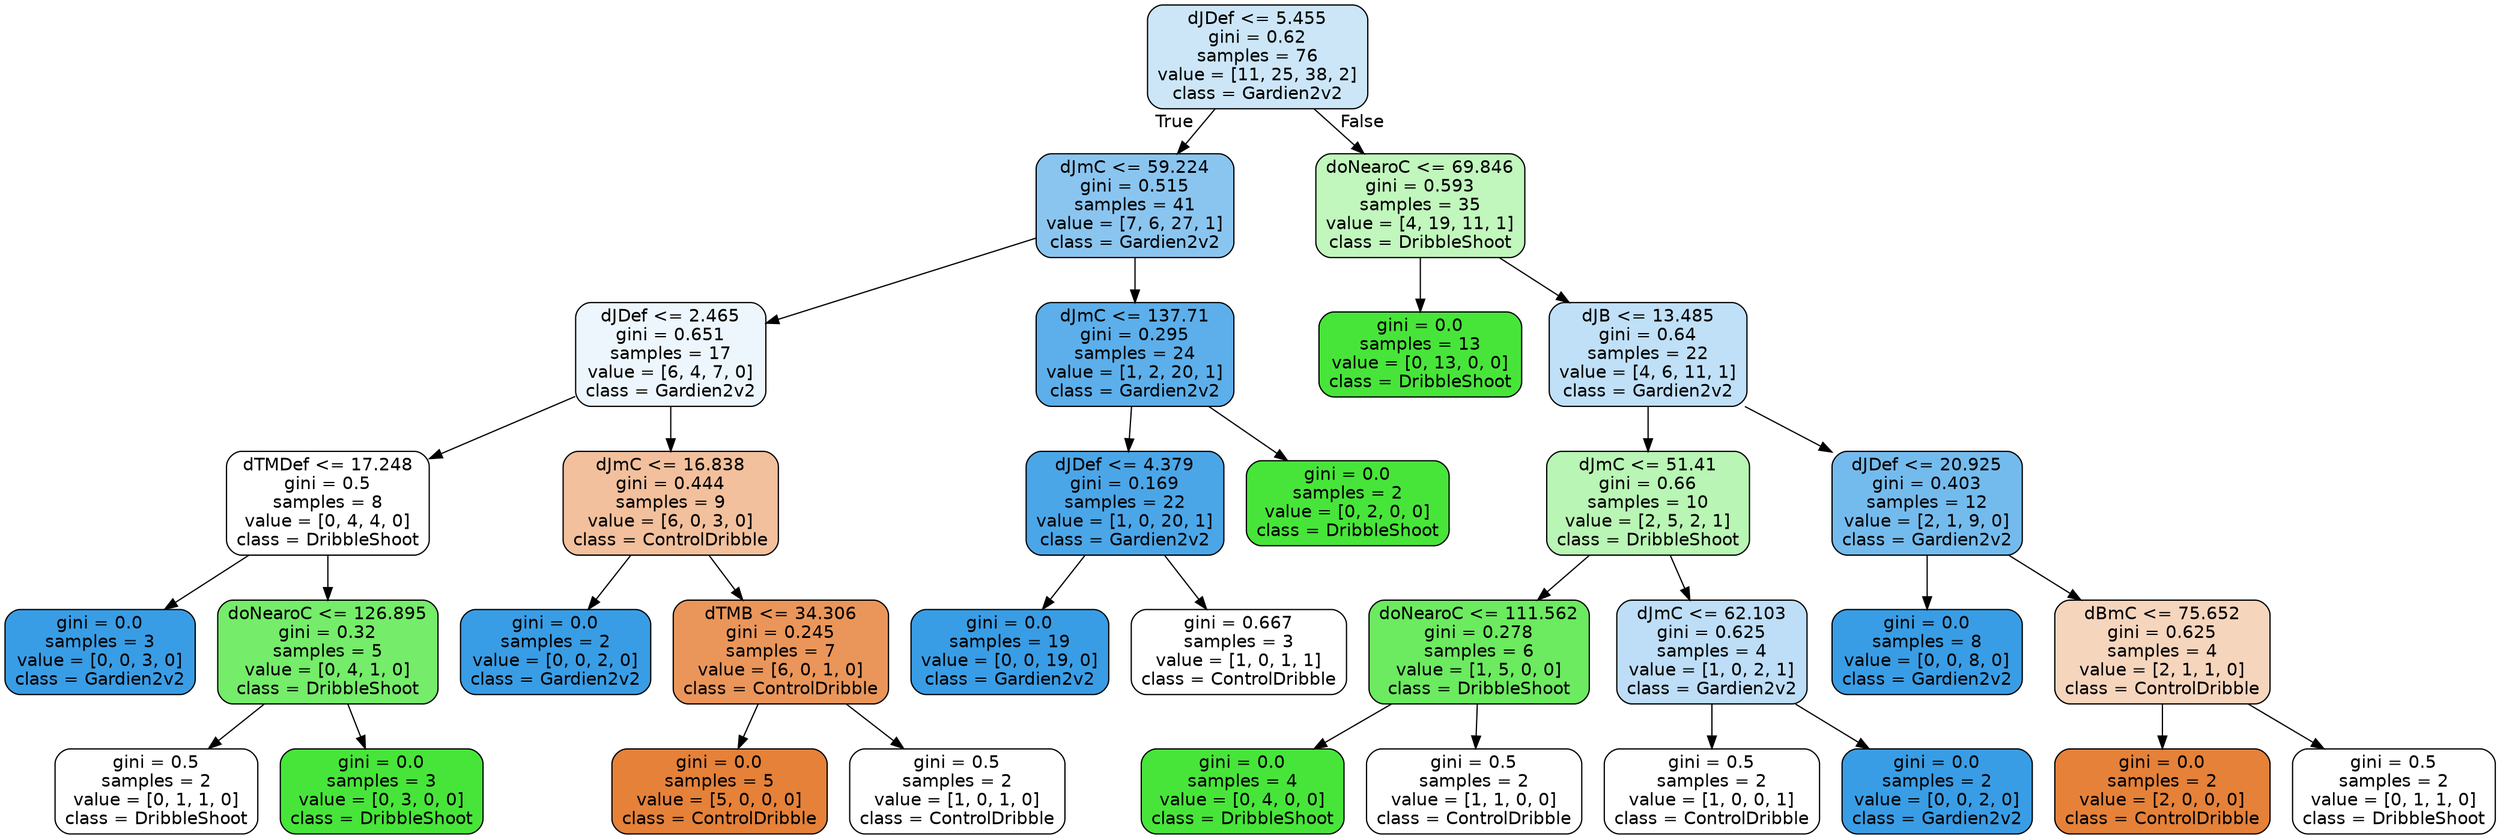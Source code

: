 digraph Tree {
node [shape=box, style="filled, rounded", color="black", fontname=helvetica] ;
edge [fontname=helvetica] ;
0 [label="dJDef <= 5.455\ngini = 0.62\nsamples = 76\nvalue = [11, 25, 38, 2]\nclass = Gardien2v2", fillcolor="#399de541"] ;
1 [label="dJmC <= 59.224\ngini = 0.515\nsamples = 41\nvalue = [7, 6, 27, 1]\nclass = Gardien2v2", fillcolor="#399de596"] ;
0 -> 1 [labeldistance=2.5, labelangle=45, headlabel="True"] ;
2 [label="dJDef <= 2.465\ngini = 0.651\nsamples = 17\nvalue = [6, 4, 7, 0]\nclass = Gardien2v2", fillcolor="#399de517"] ;
1 -> 2 ;
3 [label="dTMDef <= 17.248\ngini = 0.5\nsamples = 8\nvalue = [0, 4, 4, 0]\nclass = DribbleShoot", fillcolor="#47e53900"] ;
2 -> 3 ;
4 [label="gini = 0.0\nsamples = 3\nvalue = [0, 0, 3, 0]\nclass = Gardien2v2", fillcolor="#399de5ff"] ;
3 -> 4 ;
5 [label="doNearoC <= 126.895\ngini = 0.32\nsamples = 5\nvalue = [0, 4, 1, 0]\nclass = DribbleShoot", fillcolor="#47e539bf"] ;
3 -> 5 ;
6 [label="gini = 0.5\nsamples = 2\nvalue = [0, 1, 1, 0]\nclass = DribbleShoot", fillcolor="#47e53900"] ;
5 -> 6 ;
7 [label="gini = 0.0\nsamples = 3\nvalue = [0, 3, 0, 0]\nclass = DribbleShoot", fillcolor="#47e539ff"] ;
5 -> 7 ;
8 [label="dJmC <= 16.838\ngini = 0.444\nsamples = 9\nvalue = [6, 0, 3, 0]\nclass = ControlDribble", fillcolor="#e581397f"] ;
2 -> 8 ;
9 [label="gini = 0.0\nsamples = 2\nvalue = [0, 0, 2, 0]\nclass = Gardien2v2", fillcolor="#399de5ff"] ;
8 -> 9 ;
10 [label="dTMB <= 34.306\ngini = 0.245\nsamples = 7\nvalue = [6, 0, 1, 0]\nclass = ControlDribble", fillcolor="#e58139d4"] ;
8 -> 10 ;
11 [label="gini = 0.0\nsamples = 5\nvalue = [5, 0, 0, 0]\nclass = ControlDribble", fillcolor="#e58139ff"] ;
10 -> 11 ;
12 [label="gini = 0.5\nsamples = 2\nvalue = [1, 0, 1, 0]\nclass = ControlDribble", fillcolor="#e5813900"] ;
10 -> 12 ;
13 [label="dJmC <= 137.71\ngini = 0.295\nsamples = 24\nvalue = [1, 2, 20, 1]\nclass = Gardien2v2", fillcolor="#399de5d1"] ;
1 -> 13 ;
14 [label="dJDef <= 4.379\ngini = 0.169\nsamples = 22\nvalue = [1, 0, 20, 1]\nclass = Gardien2v2", fillcolor="#399de5e7"] ;
13 -> 14 ;
15 [label="gini = 0.0\nsamples = 19\nvalue = [0, 0, 19, 0]\nclass = Gardien2v2", fillcolor="#399de5ff"] ;
14 -> 15 ;
16 [label="gini = 0.667\nsamples = 3\nvalue = [1, 0, 1, 1]\nclass = ControlDribble", fillcolor="#e5813900"] ;
14 -> 16 ;
17 [label="gini = 0.0\nsamples = 2\nvalue = [0, 2, 0, 0]\nclass = DribbleShoot", fillcolor="#47e539ff"] ;
13 -> 17 ;
18 [label="doNearoC <= 69.846\ngini = 0.593\nsamples = 35\nvalue = [4, 19, 11, 1]\nclass = DribbleShoot", fillcolor="#47e53955"] ;
0 -> 18 [labeldistance=2.5, labelangle=-45, headlabel="False"] ;
19 [label="gini = 0.0\nsamples = 13\nvalue = [0, 13, 0, 0]\nclass = DribbleShoot", fillcolor="#47e539ff"] ;
18 -> 19 ;
20 [label="dJB <= 13.485\ngini = 0.64\nsamples = 22\nvalue = [4, 6, 11, 1]\nclass = Gardien2v2", fillcolor="#399de550"] ;
18 -> 20 ;
21 [label="dJmC <= 51.41\ngini = 0.66\nsamples = 10\nvalue = [2, 5, 2, 1]\nclass = DribbleShoot", fillcolor="#47e53960"] ;
20 -> 21 ;
22 [label="doNearoC <= 111.562\ngini = 0.278\nsamples = 6\nvalue = [1, 5, 0, 0]\nclass = DribbleShoot", fillcolor="#47e539cc"] ;
21 -> 22 ;
23 [label="gini = 0.0\nsamples = 4\nvalue = [0, 4, 0, 0]\nclass = DribbleShoot", fillcolor="#47e539ff"] ;
22 -> 23 ;
24 [label="gini = 0.5\nsamples = 2\nvalue = [1, 1, 0, 0]\nclass = ControlDribble", fillcolor="#e5813900"] ;
22 -> 24 ;
25 [label="dJmC <= 62.103\ngini = 0.625\nsamples = 4\nvalue = [1, 0, 2, 1]\nclass = Gardien2v2", fillcolor="#399de555"] ;
21 -> 25 ;
26 [label="gini = 0.5\nsamples = 2\nvalue = [1, 0, 0, 1]\nclass = ControlDribble", fillcolor="#e5813900"] ;
25 -> 26 ;
27 [label="gini = 0.0\nsamples = 2\nvalue = [0, 0, 2, 0]\nclass = Gardien2v2", fillcolor="#399de5ff"] ;
25 -> 27 ;
28 [label="dJDef <= 20.925\ngini = 0.403\nsamples = 12\nvalue = [2, 1, 9, 0]\nclass = Gardien2v2", fillcolor="#399de5b2"] ;
20 -> 28 ;
29 [label="gini = 0.0\nsamples = 8\nvalue = [0, 0, 8, 0]\nclass = Gardien2v2", fillcolor="#399de5ff"] ;
28 -> 29 ;
30 [label="dBmC <= 75.652\ngini = 0.625\nsamples = 4\nvalue = [2, 1, 1, 0]\nclass = ControlDribble", fillcolor="#e5813955"] ;
28 -> 30 ;
31 [label="gini = 0.0\nsamples = 2\nvalue = [2, 0, 0, 0]\nclass = ControlDribble", fillcolor="#e58139ff"] ;
30 -> 31 ;
32 [label="gini = 0.5\nsamples = 2\nvalue = [0, 1, 1, 0]\nclass = DribbleShoot", fillcolor="#47e53900"] ;
30 -> 32 ;
}